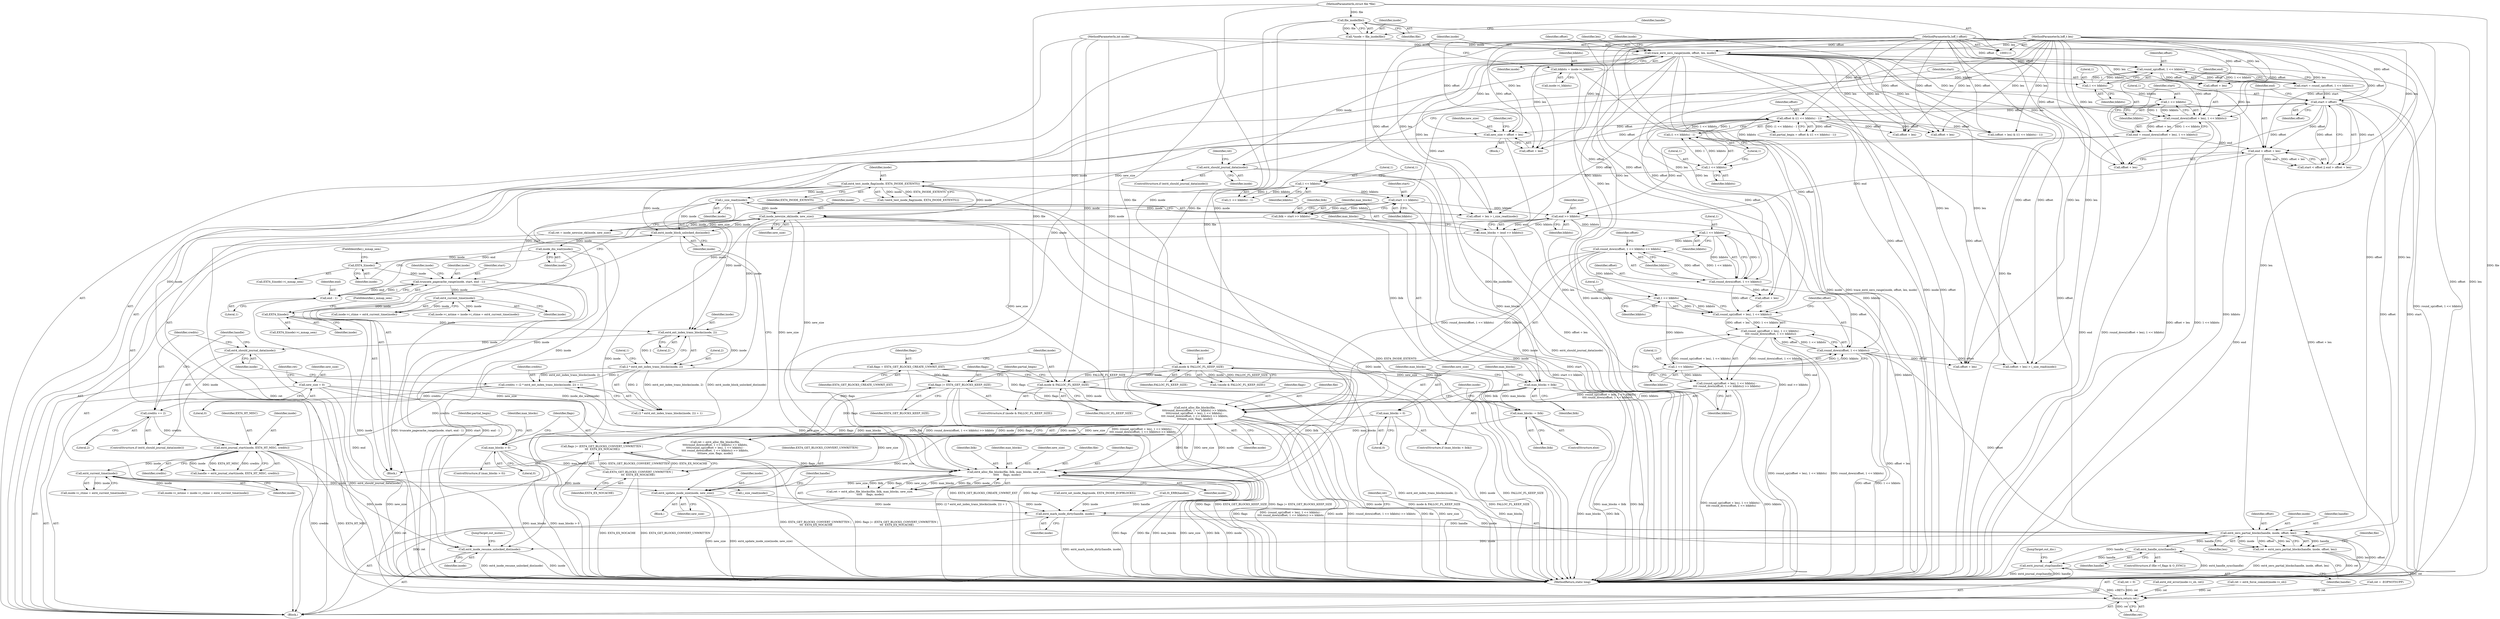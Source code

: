 digraph "0_linux_ea3d7209ca01da209cda6f0dea8be9cc4b7a933b_1@API" {
"1000444" [label="(Call,ext4_update_inode_size(inode, new_size))"];
"1000439" [label="(Call,ext4_current_time(inode))"];
"1000413" [label="(Call,ext4_journal_start(inode, EXT4_HT_MISC, credits))"];
"1000406" [label="(Call,ext4_should_journal_data(inode))"];
"1000401" [label="(Call,ext4_ext_index_trans_blocks(inode, 2))"];
"1000383" [label="(Call,EXT4_I(inode))"];
"1000369" [label="(Call,ext4_current_time(inode))"];
"1000355" [label="(Call,truncate_pagecache_range(inode, start, end - 1))"];
"1000352" [label="(Call,EXT4_I(inode))"];
"1000347" [label="(Call,inode_dio_wait(inode))"];
"1000345" [label="(Call,ext4_inode_block_unlocked_dio(inode))"];
"1000253" [label="(Call,ext4_test_inode_flag(inode, EXT4_INODE_EXTENTS))"];
"1000163" [label="(Call,ext4_should_journal_data(inode))"];
"1000148" [label="(Call,trace_ext4_zero_range(inode, offset, len, mode))"];
"1000118" [label="(Call,*inode = file_inode(file))"];
"1000120" [label="(Call,file_inode(file))"];
"1000112" [label="(MethodParameterIn,struct file *file)"];
"1000113" [label="(MethodParameterIn,loff_t offset)"];
"1000114" [label="(MethodParameterIn,loff_t len)"];
"1000115" [label="(MethodParameterIn,int mode)"];
"1000272" [label="(Call,i_size_read(inode))"];
"1000282" [label="(Call,inode_newsize_ok(inode, new_size))"];
"1000275" [label="(Call,new_size = offset + len)"];
"1000207" [label="(Call,offset & ((1 << blkbits) - 1))"];
"1000194" [label="(Call,start < offset)"];
"1000176" [label="(Call,start = round_up(offset, 1 << blkbits))"];
"1000178" [label="(Call,round_up(offset, 1 << blkbits))"];
"1000180" [label="(Call,1 << blkbits)"];
"1000143" [label="(Call,blkbits = inode->i_blkbits)"];
"1000209" [label="(Call,(1 << blkbits) - 1)"];
"1000210" [label="(Call,1 << blkbits)"];
"1000189" [label="(Call,1 << blkbits)"];
"1000227" [label="(Call,start >> blkbits)"];
"1000221" [label="(Call,1 << blkbits)"];
"1000358" [label="(Call,end - 1)"];
"1000232" [label="(Call,end >> blkbits)"];
"1000183" [label="(Call,end = round_down((offset + len), 1 << blkbits))"];
"1000185" [label="(Call,round_down((offset + len), 1 << blkbits))"];
"1000197" [label="(Call,end > offset + len)"];
"1000396" [label="(Call,credits = (2 * ext4_ext_index_trans_blocks(inode, 2)) + 1)"];
"1000399" [label="(Call,2 * ext4_ext_index_trans_blocks(inode, 2))"];
"1000408" [label="(Call,credits += 2)"];
"1000373" [label="(Call,ext4_alloc_file_blocks(file, lblk, max_blocks, new_size,\n \t\t\t\t\t     flags, mode))"];
"1000305" [label="(Call,ext4_alloc_file_blocks(file,\n\t\t\t\tround_down(offset, 1 << blkbits) >> blkbits,\n\t\t\t\t(round_up((offset + len), 1 << blkbits) -\n\t\t\t\t round_down(offset, 1 << blkbits)) >> blkbits,\n\t\t\t\tnew_size, flags, mode))"];
"1000307" [label="(Call,round_down(offset, 1 << blkbits) >> blkbits)"];
"1000308" [label="(Call,round_down(offset, 1 << blkbits))"];
"1000310" [label="(Call,1 << blkbits)"];
"1000314" [label="(Call,(round_up((offset + len), 1 << blkbits) -\n\t\t\t\t round_down(offset, 1 << blkbits)) >> blkbits)"];
"1000315" [label="(Call,round_up((offset + len), 1 << blkbits) -\n\t\t\t\t round_down(offset, 1 << blkbits))"];
"1000316" [label="(Call,round_up((offset + len), 1 << blkbits))"];
"1000320" [label="(Call,1 << blkbits)"];
"1000323" [label="(Call,round_down(offset, 1 << blkbits))"];
"1000325" [label="(Call,1 << blkbits)"];
"1000128" [label="(Call,new_size = 0)"];
"1000295" [label="(Call,flags |= EXT4_GET_BLOCKS_KEEP_SIZE)"];
"1000288" [label="(Call,flags = EXT4_GET_BLOCKS_CREATE_UNWRIT_EXT)"];
"1000292" [label="(Call,mode & FALLOC_FL_KEEP_SIZE)"];
"1000265" [label="(Call,mode & FALLOC_FL_KEEP_SIZE)"];
"1000236" [label="(Call,max_blocks < lblk)"];
"1000230" [label="(Call,max_blocks = (end >> blkbits))"];
"1000225" [label="(Call,lblk = start >> blkbits)"];
"1000336" [label="(Call,max_blocks > 0)"];
"1000239" [label="(Call,max_blocks = 0)"];
"1000243" [label="(Call,max_blocks -= lblk)"];
"1000340" [label="(Call,flags |= (EXT4_GET_BLOCKS_CONVERT_UNWRITTEN |\n \t\t\t  EXT4_EX_NOCACHE))"];
"1000342" [label="(Call,EXT4_GET_BLOCKS_CONVERT_UNWRITTEN |\n \t\t\t  EXT4_EX_NOCACHE)"];
"1000459" [label="(Call,ext4_mark_inode_dirty(handle, inode))"];
"1000464" [label="(Call,ext4_zero_partial_blocks(handle, inode, offset, len))"];
"1000462" [label="(Call,ret = ext4_zero_partial_blocks(handle, inode, offset, len))"];
"1000488" [label="(Return,return ret;)"];
"1000475" [label="(Call,ext4_handle_sync(handle))"];
"1000477" [label="(Call,ext4_journal_stop(handle))"];
"1000480" [label="(Call,ext4_inode_resume_unlocked_dio(inode))"];
"1000249" [label="(Identifier,inode)"];
"1000365" [label="(Call,inode->i_ctime = ext4_current_time(inode))"];
"1000189" [label="(Call,1 << blkbits)"];
"1000265" [label="(Call,mode & FALLOC_FL_KEEP_SIZE)"];
"1000326" [label="(Literal,1)"];
"1000382" [label="(Call,EXT4_I(inode)->i_mmap_sem)"];
"1000482" [label="(JumpTarget,out_mutex:)"];
"1000274" [label="(Block,)"];
"1000401" [label="(Call,ext4_ext_index_trans_blocks(inode, 2))"];
"1000308" [label="(Call,round_down(offset, 1 << blkbits))"];
"1000477" [label="(Call,ext4_journal_stop(handle))"];
"1000199" [label="(Call,offset + len)"];
"1000464" [label="(Call,ext4_zero_partial_blocks(handle, inode, offset, len))"];
"1000235" [label="(ControlStructure,if (max_blocks < lblk))"];
"1000340" [label="(Call,flags |= (EXT4_GET_BLOCKS_CONVERT_UNWRITTEN |\n \t\t\t  EXT4_EX_NOCACHE))"];
"1000243" [label="(Call,max_blocks -= lblk)"];
"1000114" [label="(MethodParameterIn,loff_t len)"];
"1000197" [label="(Call,end > offset + len)"];
"1000288" [label="(Call,flags = EXT4_GET_BLOCKS_CREATE_UNWRIT_EXT)"];
"1000469" [label="(ControlStructure,if (file->f_flags & O_SYNC))"];
"1000120" [label="(Call,file_inode(file))"];
"1000402" [label="(Identifier,inode)"];
"1000371" [label="(Call,ret = ext4_alloc_file_blocks(file, lblk, max_blocks, new_size,\n \t\t\t\t\t     flags, mode))"];
"1000180" [label="(Call,1 << blkbits)"];
"1000375" [label="(Identifier,lblk)"];
"1000295" [label="(Call,flags |= EXT4_GET_BLOCKS_KEEP_SIZE)"];
"1000475" [label="(Call,ext4_handle_sync(handle))"];
"1000451" [label="(Call,offset + len)"];
"1000293" [label="(Identifier,mode)"];
"1000207" [label="(Call,offset & ((1 << blkbits) - 1))"];
"1000363" [label="(Identifier,inode)"];
"1000230" [label="(Call,max_blocks = (end >> blkbits))"];
"1000191" [label="(Identifier,blkbits)"];
"1000376" [label="(Identifier,max_blocks)"];
"1000254" [label="(Identifier,inode)"];
"1000176" [label="(Call,start = round_up(offset, 1 << blkbits))"];
"1000345" [label="(Call,ext4_inode_block_unlocked_dio(inode))"];
"1000383" [label="(Call,EXT4_I(inode))"];
"1000128" [label="(Call,new_size = 0)"];
"1000377" [label="(Identifier,new_size)"];
"1000352" [label="(Call,EXT4_I(inode))"];
"1000313" [label="(Identifier,blkbits)"];
"1000415" [label="(Identifier,EXT4_HT_MISC)"];
"1000360" [label="(Literal,1)"];
"1000336" [label="(Call,max_blocks > 0)"];
"1000403" [label="(Literal,2)"];
"1000330" [label="(Identifier,flags)"];
"1000444" [label="(Call,ext4_update_inode_size(inode, new_size))"];
"1000162" [label="(ControlStructure,if (ext4_should_journal_data(inode)))"];
"1000314" [label="(Call,(round_up((offset + len), 1 << blkbits) -\n\t\t\t\t round_down(offset, 1 << blkbits)) >> blkbits)"];
"1000309" [label="(Identifier,offset)"];
"1000290" [label="(Identifier,EXT4_GET_BLOCKS_CREATE_UNWRIT_EXT)"];
"1000361" [label="(Call,inode->i_mtime = inode->i_ctime = ext4_current_time(inode))"];
"1000116" [label="(Block,)"];
"1000226" [label="(Identifier,lblk)"];
"1000307" [label="(Call,round_down(offset, 1 << blkbits) >> blkbits)"];
"1000418" [label="(Call,IS_ERR(handle))"];
"1000466" [label="(Identifier,inode)"];
"1000479" [label="(JumpTarget,out_dio:)"];
"1000277" [label="(Call,offset + len)"];
"1000454" [label="(Call,i_size_read(inode))"];
"1000182" [label="(Identifier,blkbits)"];
"1000405" [label="(ControlStructure,if (ext4_should_journal_data(inode)))"];
"1000179" [label="(Identifier,offset)"];
"1000359" [label="(Identifier,end)"];
"1000461" [label="(Identifier,inode)"];
"1000232" [label="(Call,end >> blkbits)"];
"1000435" [label="(Call,inode->i_ctime = ext4_current_time(inode))"];
"1000478" [label="(Identifier,handle)"];
"1000356" [label="(Identifier,inode)"];
"1000297" [label="(Identifier,EXT4_GET_BLOCKS_KEEP_SIZE)"];
"1000144" [label="(Identifier,blkbits)"];
"1000266" [label="(Identifier,mode)"];
"1000275" [label="(Call,new_size = offset + len)"];
"1000212" [label="(Identifier,blkbits)"];
"1000354" [label="(FieldIdentifier,i_mmap_sem)"];
"1000205" [label="(Call,partial_begin = offset & ((1 << blkbits) - 1))"];
"1000413" [label="(Call,ext4_journal_start(inode, EXT4_HT_MISC, credits))"];
"1000253" [label="(Call,ext4_test_inode_flag(inode, EXT4_INODE_EXTENTS))"];
"1000236" [label="(Call,max_blocks < lblk)"];
"1000118" [label="(Call,*inode = file_inode(file))"];
"1000178" [label="(Call,round_up(offset, 1 << blkbits))"];
"1000311" [label="(Literal,1)"];
"1000255" [label="(Identifier,EXT4_INODE_EXTENTS)"];
"1000323" [label="(Call,round_down(offset, 1 << blkbits))"];
"1000346" [label="(Identifier,inode)"];
"1000322" [label="(Identifier,blkbits)"];
"1000150" [label="(Identifier,offset)"];
"1000459" [label="(Call,ext4_mark_inode_dirty(handle, inode))"];
"1000370" [label="(Identifier,inode)"];
"1000112" [label="(MethodParameterIn,struct file *file)"];
"1000227" [label="(Call,start >> blkbits)"];
"1000216" [label="(Call,(offset + len) & ((1 << blkbits) - 1))"];
"1000450" [label="(Call,(offset + len) > i_size_read(inode))"];
"1000238" [label="(Identifier,lblk)"];
"1000224" [label="(Literal,1)"];
"1000222" [label="(Literal,1)"];
"1000231" [label="(Identifier,max_blocks)"];
"1000217" [label="(Call,offset + len)"];
"1000353" [label="(Identifier,inode)"];
"1000344" [label="(Identifier,EXT4_EX_NOCACHE)"];
"1000481" [label="(Identifier,inode)"];
"1000280" [label="(Call,ret = inode_newsize_ok(inode, new_size))"];
"1000234" [label="(Identifier,blkbits)"];
"1000209" [label="(Call,(1 << blkbits) - 1)"];
"1000351" [label="(Call,EXT4_I(inode)->i_mmap_sem)"];
"1000357" [label="(Identifier,start)"];
"1000329" [label="(Identifier,new_size)"];
"1000164" [label="(Identifier,inode)"];
"1000143" [label="(Call,blkbits = inode->i_blkbits)"];
"1000373" [label="(Call,ext4_alloc_file_blocks(file, lblk, max_blocks, new_size,\n \t\t\t\t\t     flags, mode))"];
"1000132" [label="(Call,ret = 0)"];
"1000446" [label="(Identifier,new_size)"];
"1000292" [label="(Call,mode & FALLOC_FL_KEEP_SIZE)"];
"1000488" [label="(Return,return ret;)"];
"1000324" [label="(Identifier,offset)"];
"1000268" [label="(Call,offset + len > i_size_read(inode))"];
"1000130" [label="(Literal,0)"];
"1000385" [label="(FieldIdentifier,i_mmap_sem)"];
"1000184" [label="(Identifier,end)"];
"1000312" [label="(Identifier,blkbits)"];
"1000463" [label="(Identifier,ret)"];
"1000439" [label="(Call,ext4_current_time(inode))"];
"1000443" [label="(Block,)"];
"1000355" [label="(Call,truncate_pagecache_range(inode, start, end - 1))"];
"1000244" [label="(Identifier,max_blocks)"];
"1000392" [label="(Identifier,partial_begin)"];
"1000151" [label="(Identifier,len)"];
"1000221" [label="(Call,1 << blkbits)"];
"1000315" [label="(Call,round_up((offset + len), 1 << blkbits) -\n\t\t\t\t round_down(offset, 1 << blkbits))"];
"1000237" [label="(Identifier,max_blocks)"];
"1000264" [label="(Call,!(mode & FALLOC_FL_KEEP_SIZE))"];
"1000115" [label="(MethodParameterIn,int mode)"];
"1000374" [label="(Identifier,file)"];
"1000425" [label="(Call,ext4_std_error(inode->i_sb, ret))"];
"1000166" [label="(Call,ret = ext4_force_commit(inode->i_sb))"];
"1000325" [label="(Call,1 << blkbits)"];
"1000240" [label="(Identifier,max_blocks)"];
"1000133" [label="(Identifier,ret)"];
"1000113" [label="(MethodParameterIn,loff_t offset)"];
"1000396" [label="(Call,credits = (2 * ext4_ext_index_trans_blocks(inode, 2)) + 1)"];
"1000193" [label="(Call,start < offset || end > offset + len)"];
"1000431" [label="(Call,inode->i_mtime = inode->i_ctime = ext4_current_time(inode))"];
"1000276" [label="(Identifier,new_size)"];
"1000407" [label="(Identifier,inode)"];
"1000379" [label="(Identifier,mode)"];
"1000328" [label="(Identifier,blkbits)"];
"1000190" [label="(Literal,1)"];
"1000411" [label="(Call,handle = ext4_journal_start(inode, EXT4_HT_MISC, credits))"];
"1000129" [label="(Identifier,new_size)"];
"1000408" [label="(Call,credits += 2)"];
"1000186" [label="(Call,offset + len)"];
"1000208" [label="(Identifier,offset)"];
"1000320" [label="(Call,1 << blkbits)"];
"1000300" [label="(Identifier,partial_begin)"];
"1000342" [label="(Call,EXT4_GET_BLOCKS_CONVERT_UNWRITTEN |\n \t\t\t  EXT4_EX_NOCACHE)"];
"1000257" [label="(Call,ret = -EOPNOTSUPP)"];
"1000211" [label="(Literal,1)"];
"1000406" [label="(Call,ext4_should_journal_data(inode))"];
"1000272" [label="(Call,i_size_read(inode))"];
"1000241" [label="(Literal,0)"];
"1000489" [label="(Identifier,ret)"];
"1000294" [label="(Identifier,FALLOC_FL_KEEP_SIZE)"];
"1000400" [label="(Literal,2)"];
"1000335" [label="(ControlStructure,if (max_blocks > 0))"];
"1000198" [label="(Identifier,end)"];
"1000239" [label="(Call,max_blocks = 0)"];
"1000183" [label="(Call,end = round_down((offset + len), 1 << blkbits))"];
"1000348" [label="(Identifier,inode)"];
"1000195" [label="(Identifier,start)"];
"1000210" [label="(Call,1 << blkbits)"];
"1000310" [label="(Call,1 << blkbits)"];
"1000317" [label="(Call,offset + len)"];
"1000185" [label="(Call,round_down((offset + len), 1 << blkbits))"];
"1000252" [label="(Call,!(ext4_test_inode_flag(inode, EXT4_INODE_EXTENTS)))"];
"1000177" [label="(Identifier,start)"];
"1000233" [label="(Identifier,end)"];
"1000296" [label="(Identifier,flags)"];
"1000316" [label="(Call,round_up((offset + len), 1 << blkbits))"];
"1000397" [label="(Identifier,credits)"];
"1000462" [label="(Call,ret = ext4_zero_partial_blocks(handle, inode, offset, len))"];
"1000460" [label="(Identifier,handle)"];
"1000338" [label="(Literal,0)"];
"1000468" [label="(Identifier,len)"];
"1000399" [label="(Call,2 * ext4_ext_index_trans_blocks(inode, 2))"];
"1000305" [label="(Call,ext4_alloc_file_blocks(file,\n\t\t\t\tround_down(offset, 1 << blkbits) >> blkbits,\n\t\t\t\t(round_up((offset + len), 1 << blkbits) -\n\t\t\t\t round_down(offset, 1 << blkbits)) >> blkbits,\n\t\t\t\tnew_size, flags, mode))"];
"1000327" [label="(Identifier,blkbits)"];
"1000343" [label="(Identifier,EXT4_GET_BLOCKS_CONVERT_UNWRITTEN)"];
"1000456" [label="(Call,ext4_set_inode_flag(inode, EXT4_INODE_EOFBLOCKS))"];
"1000283" [label="(Identifier,inode)"];
"1000476" [label="(Identifier,handle)"];
"1000220" [label="(Call,(1 << blkbits) - 1)"];
"1000410" [label="(Literal,2)"];
"1000145" [label="(Call,inode->i_blkbits)"];
"1000267" [label="(Identifier,FALLOC_FL_KEEP_SIZE)"];
"1000291" [label="(ControlStructure,if (mode & FALLOC_FL_KEEP_SIZE))"];
"1000163" [label="(Call,ext4_should_journal_data(inode))"];
"1000465" [label="(Identifier,handle)"];
"1000223" [label="(Identifier,blkbits)"];
"1000303" [label="(Call,ret = ext4_alloc_file_blocks(file,\n\t\t\t\tround_down(offset, 1 << blkbits) >> blkbits,\n\t\t\t\t(round_up((offset + len), 1 << blkbits) -\n\t\t\t\t round_down(offset, 1 << blkbits)) >> blkbits,\n\t\t\t\tnew_size, flags, mode))"];
"1000157" [label="(Identifier,inode)"];
"1000347" [label="(Call,inode_dio_wait(inode))"];
"1000242" [label="(ControlStructure,else)"];
"1000167" [label="(Identifier,ret)"];
"1000194" [label="(Call,start < offset)"];
"1000196" [label="(Identifier,offset)"];
"1000225" [label="(Call,lblk = start >> blkbits)"];
"1000369" [label="(Call,ext4_current_time(inode))"];
"1000119" [label="(Identifier,inode)"];
"1000124" [label="(Identifier,handle)"];
"1000284" [label="(Identifier,new_size)"];
"1000440" [label="(Identifier,inode)"];
"1000213" [label="(Literal,1)"];
"1000480" [label="(Call,ext4_inode_resume_unlocked_dio(inode))"];
"1000398" [label="(Call,(2 * ext4_ext_index_trans_blocks(inode, 2)) + 1)"];
"1000152" [label="(Identifier,mode)"];
"1000318" [label="(Identifier,offset)"];
"1000281" [label="(Identifier,ret)"];
"1000306" [label="(Identifier,file)"];
"1000269" [label="(Call,offset + len)"];
"1000282" [label="(Call,inode_newsize_ok(inode, new_size))"];
"1000149" [label="(Identifier,inode)"];
"1000339" [label="(Block,)"];
"1000467" [label="(Identifier,offset)"];
"1000228" [label="(Identifier,start)"];
"1000273" [label="(Identifier,inode)"];
"1000378" [label="(Identifier,flags)"];
"1000358" [label="(Call,end - 1)"];
"1000289" [label="(Identifier,flags)"];
"1000445" [label="(Identifier,inode)"];
"1000337" [label="(Identifier,max_blocks)"];
"1000414" [label="(Identifier,inode)"];
"1000181" [label="(Literal,1)"];
"1000404" [label="(Literal,1)"];
"1000321" [label="(Literal,1)"];
"1000341" [label="(Identifier,flags)"];
"1000384" [label="(Identifier,inode)"];
"1000245" [label="(Identifier,lblk)"];
"1000148" [label="(Call,trace_ext4_zero_range(inode, offset, len, mode))"];
"1000331" [label="(Identifier,mode)"];
"1000472" [label="(Identifier,file)"];
"1000416" [label="(Identifier,credits)"];
"1000412" [label="(Identifier,handle)"];
"1000409" [label="(Identifier,credits)"];
"1000229" [label="(Identifier,blkbits)"];
"1000490" [label="(MethodReturn,static long)"];
"1000121" [label="(Identifier,file)"];
"1000444" -> "1000443"  [label="AST: "];
"1000444" -> "1000446"  [label="CFG: "];
"1000445" -> "1000444"  [label="AST: "];
"1000446" -> "1000444"  [label="AST: "];
"1000460" -> "1000444"  [label="CFG: "];
"1000444" -> "1000490"  [label="DDG: new_size"];
"1000444" -> "1000490"  [label="DDG: ext4_update_inode_size(inode, new_size)"];
"1000439" -> "1000444"  [label="DDG: inode"];
"1000373" -> "1000444"  [label="DDG: new_size"];
"1000282" -> "1000444"  [label="DDG: new_size"];
"1000128" -> "1000444"  [label="DDG: new_size"];
"1000305" -> "1000444"  [label="DDG: new_size"];
"1000444" -> "1000459"  [label="DDG: inode"];
"1000439" -> "1000435"  [label="AST: "];
"1000439" -> "1000440"  [label="CFG: "];
"1000440" -> "1000439"  [label="AST: "];
"1000435" -> "1000439"  [label="CFG: "];
"1000439" -> "1000431"  [label="DDG: inode"];
"1000439" -> "1000435"  [label="DDG: inode"];
"1000413" -> "1000439"  [label="DDG: inode"];
"1000439" -> "1000454"  [label="DDG: inode"];
"1000413" -> "1000411"  [label="AST: "];
"1000413" -> "1000416"  [label="CFG: "];
"1000414" -> "1000413"  [label="AST: "];
"1000415" -> "1000413"  [label="AST: "];
"1000416" -> "1000413"  [label="AST: "];
"1000411" -> "1000413"  [label="CFG: "];
"1000413" -> "1000490"  [label="DDG: credits"];
"1000413" -> "1000490"  [label="DDG: EXT4_HT_MISC"];
"1000413" -> "1000411"  [label="DDG: inode"];
"1000413" -> "1000411"  [label="DDG: EXT4_HT_MISC"];
"1000413" -> "1000411"  [label="DDG: credits"];
"1000406" -> "1000413"  [label="DDG: inode"];
"1000396" -> "1000413"  [label="DDG: credits"];
"1000408" -> "1000413"  [label="DDG: credits"];
"1000413" -> "1000480"  [label="DDG: inode"];
"1000406" -> "1000405"  [label="AST: "];
"1000406" -> "1000407"  [label="CFG: "];
"1000407" -> "1000406"  [label="AST: "];
"1000409" -> "1000406"  [label="CFG: "];
"1000412" -> "1000406"  [label="CFG: "];
"1000406" -> "1000490"  [label="DDG: ext4_should_journal_data(inode)"];
"1000401" -> "1000406"  [label="DDG: inode"];
"1000401" -> "1000399"  [label="AST: "];
"1000401" -> "1000403"  [label="CFG: "];
"1000402" -> "1000401"  [label="AST: "];
"1000403" -> "1000401"  [label="AST: "];
"1000399" -> "1000401"  [label="CFG: "];
"1000401" -> "1000399"  [label="DDG: inode"];
"1000401" -> "1000399"  [label="DDG: 2"];
"1000383" -> "1000401"  [label="DDG: inode"];
"1000253" -> "1000401"  [label="DDG: inode"];
"1000272" -> "1000401"  [label="DDG: inode"];
"1000282" -> "1000401"  [label="DDG: inode"];
"1000383" -> "1000382"  [label="AST: "];
"1000383" -> "1000384"  [label="CFG: "];
"1000384" -> "1000383"  [label="AST: "];
"1000385" -> "1000383"  [label="CFG: "];
"1000369" -> "1000383"  [label="DDG: inode"];
"1000383" -> "1000480"  [label="DDG: inode"];
"1000369" -> "1000365"  [label="AST: "];
"1000369" -> "1000370"  [label="CFG: "];
"1000370" -> "1000369"  [label="AST: "];
"1000365" -> "1000369"  [label="CFG: "];
"1000369" -> "1000361"  [label="DDG: inode"];
"1000369" -> "1000365"  [label="DDG: inode"];
"1000355" -> "1000369"  [label="DDG: inode"];
"1000355" -> "1000339"  [label="AST: "];
"1000355" -> "1000358"  [label="CFG: "];
"1000356" -> "1000355"  [label="AST: "];
"1000357" -> "1000355"  [label="AST: "];
"1000358" -> "1000355"  [label="AST: "];
"1000363" -> "1000355"  [label="CFG: "];
"1000355" -> "1000490"  [label="DDG: start"];
"1000355" -> "1000490"  [label="DDG: end - 1"];
"1000355" -> "1000490"  [label="DDG: truncate_pagecache_range(inode, start, end - 1)"];
"1000352" -> "1000355"  [label="DDG: inode"];
"1000227" -> "1000355"  [label="DDG: start"];
"1000358" -> "1000355"  [label="DDG: end"];
"1000358" -> "1000355"  [label="DDG: 1"];
"1000352" -> "1000351"  [label="AST: "];
"1000352" -> "1000353"  [label="CFG: "];
"1000353" -> "1000352"  [label="AST: "];
"1000354" -> "1000352"  [label="CFG: "];
"1000347" -> "1000352"  [label="DDG: inode"];
"1000347" -> "1000339"  [label="AST: "];
"1000347" -> "1000348"  [label="CFG: "];
"1000348" -> "1000347"  [label="AST: "];
"1000353" -> "1000347"  [label="CFG: "];
"1000347" -> "1000490"  [label="DDG: inode_dio_wait(inode)"];
"1000345" -> "1000347"  [label="DDG: inode"];
"1000345" -> "1000339"  [label="AST: "];
"1000345" -> "1000346"  [label="CFG: "];
"1000346" -> "1000345"  [label="AST: "];
"1000348" -> "1000345"  [label="CFG: "];
"1000345" -> "1000490"  [label="DDG: ext4_inode_block_unlocked_dio(inode)"];
"1000253" -> "1000345"  [label="DDG: inode"];
"1000272" -> "1000345"  [label="DDG: inode"];
"1000282" -> "1000345"  [label="DDG: inode"];
"1000253" -> "1000252"  [label="AST: "];
"1000253" -> "1000255"  [label="CFG: "];
"1000254" -> "1000253"  [label="AST: "];
"1000255" -> "1000253"  [label="AST: "];
"1000252" -> "1000253"  [label="CFG: "];
"1000253" -> "1000490"  [label="DDG: EXT4_INODE_EXTENTS"];
"1000253" -> "1000490"  [label="DDG: inode"];
"1000253" -> "1000252"  [label="DDG: inode"];
"1000253" -> "1000252"  [label="DDG: EXT4_INODE_EXTENTS"];
"1000163" -> "1000253"  [label="DDG: inode"];
"1000253" -> "1000272"  [label="DDG: inode"];
"1000253" -> "1000282"  [label="DDG: inode"];
"1000253" -> "1000480"  [label="DDG: inode"];
"1000163" -> "1000162"  [label="AST: "];
"1000163" -> "1000164"  [label="CFG: "];
"1000164" -> "1000163"  [label="AST: "];
"1000167" -> "1000163"  [label="CFG: "];
"1000177" -> "1000163"  [label="CFG: "];
"1000163" -> "1000490"  [label="DDG: inode"];
"1000163" -> "1000490"  [label="DDG: ext4_should_journal_data(inode)"];
"1000148" -> "1000163"  [label="DDG: inode"];
"1000148" -> "1000116"  [label="AST: "];
"1000148" -> "1000152"  [label="CFG: "];
"1000149" -> "1000148"  [label="AST: "];
"1000150" -> "1000148"  [label="AST: "];
"1000151" -> "1000148"  [label="AST: "];
"1000152" -> "1000148"  [label="AST: "];
"1000157" -> "1000148"  [label="CFG: "];
"1000148" -> "1000490"  [label="DDG: len"];
"1000148" -> "1000490"  [label="DDG: mode"];
"1000148" -> "1000490"  [label="DDG: trace_ext4_zero_range(inode, offset, len, mode)"];
"1000148" -> "1000490"  [label="DDG: inode"];
"1000148" -> "1000490"  [label="DDG: offset"];
"1000118" -> "1000148"  [label="DDG: inode"];
"1000113" -> "1000148"  [label="DDG: offset"];
"1000114" -> "1000148"  [label="DDG: len"];
"1000115" -> "1000148"  [label="DDG: mode"];
"1000148" -> "1000178"  [label="DDG: offset"];
"1000148" -> "1000185"  [label="DDG: len"];
"1000148" -> "1000186"  [label="DDG: len"];
"1000148" -> "1000197"  [label="DDG: len"];
"1000148" -> "1000199"  [label="DDG: len"];
"1000148" -> "1000216"  [label="DDG: len"];
"1000148" -> "1000217"  [label="DDG: len"];
"1000148" -> "1000265"  [label="DDG: mode"];
"1000148" -> "1000268"  [label="DDG: len"];
"1000148" -> "1000269"  [label="DDG: len"];
"1000148" -> "1000275"  [label="DDG: len"];
"1000148" -> "1000277"  [label="DDG: len"];
"1000148" -> "1000316"  [label="DDG: len"];
"1000148" -> "1000317"  [label="DDG: len"];
"1000148" -> "1000450"  [label="DDG: len"];
"1000148" -> "1000451"  [label="DDG: len"];
"1000148" -> "1000464"  [label="DDG: len"];
"1000118" -> "1000116"  [label="AST: "];
"1000118" -> "1000120"  [label="CFG: "];
"1000119" -> "1000118"  [label="AST: "];
"1000120" -> "1000118"  [label="AST: "];
"1000124" -> "1000118"  [label="CFG: "];
"1000118" -> "1000490"  [label="DDG: file_inode(file)"];
"1000120" -> "1000118"  [label="DDG: file"];
"1000120" -> "1000121"  [label="CFG: "];
"1000121" -> "1000120"  [label="AST: "];
"1000120" -> "1000490"  [label="DDG: file"];
"1000112" -> "1000120"  [label="DDG: file"];
"1000120" -> "1000305"  [label="DDG: file"];
"1000120" -> "1000373"  [label="DDG: file"];
"1000112" -> "1000111"  [label="AST: "];
"1000112" -> "1000490"  [label="DDG: file"];
"1000112" -> "1000305"  [label="DDG: file"];
"1000112" -> "1000373"  [label="DDG: file"];
"1000113" -> "1000111"  [label="AST: "];
"1000113" -> "1000490"  [label="DDG: offset"];
"1000113" -> "1000178"  [label="DDG: offset"];
"1000113" -> "1000185"  [label="DDG: offset"];
"1000113" -> "1000186"  [label="DDG: offset"];
"1000113" -> "1000194"  [label="DDG: offset"];
"1000113" -> "1000197"  [label="DDG: offset"];
"1000113" -> "1000199"  [label="DDG: offset"];
"1000113" -> "1000207"  [label="DDG: offset"];
"1000113" -> "1000216"  [label="DDG: offset"];
"1000113" -> "1000217"  [label="DDG: offset"];
"1000113" -> "1000268"  [label="DDG: offset"];
"1000113" -> "1000269"  [label="DDG: offset"];
"1000113" -> "1000275"  [label="DDG: offset"];
"1000113" -> "1000277"  [label="DDG: offset"];
"1000113" -> "1000308"  [label="DDG: offset"];
"1000113" -> "1000316"  [label="DDG: offset"];
"1000113" -> "1000317"  [label="DDG: offset"];
"1000113" -> "1000323"  [label="DDG: offset"];
"1000113" -> "1000450"  [label="DDG: offset"];
"1000113" -> "1000451"  [label="DDG: offset"];
"1000113" -> "1000464"  [label="DDG: offset"];
"1000114" -> "1000111"  [label="AST: "];
"1000114" -> "1000490"  [label="DDG: len"];
"1000114" -> "1000185"  [label="DDG: len"];
"1000114" -> "1000186"  [label="DDG: len"];
"1000114" -> "1000197"  [label="DDG: len"];
"1000114" -> "1000199"  [label="DDG: len"];
"1000114" -> "1000216"  [label="DDG: len"];
"1000114" -> "1000217"  [label="DDG: len"];
"1000114" -> "1000268"  [label="DDG: len"];
"1000114" -> "1000269"  [label="DDG: len"];
"1000114" -> "1000275"  [label="DDG: len"];
"1000114" -> "1000277"  [label="DDG: len"];
"1000114" -> "1000316"  [label="DDG: len"];
"1000114" -> "1000317"  [label="DDG: len"];
"1000114" -> "1000450"  [label="DDG: len"];
"1000114" -> "1000451"  [label="DDG: len"];
"1000114" -> "1000464"  [label="DDG: len"];
"1000115" -> "1000111"  [label="AST: "];
"1000115" -> "1000490"  [label="DDG: mode"];
"1000115" -> "1000265"  [label="DDG: mode"];
"1000115" -> "1000292"  [label="DDG: mode"];
"1000115" -> "1000305"  [label="DDG: mode"];
"1000115" -> "1000373"  [label="DDG: mode"];
"1000272" -> "1000268"  [label="AST: "];
"1000272" -> "1000273"  [label="CFG: "];
"1000273" -> "1000272"  [label="AST: "];
"1000268" -> "1000272"  [label="CFG: "];
"1000272" -> "1000490"  [label="DDG: inode"];
"1000272" -> "1000268"  [label="DDG: inode"];
"1000272" -> "1000282"  [label="DDG: inode"];
"1000272" -> "1000480"  [label="DDG: inode"];
"1000282" -> "1000280"  [label="AST: "];
"1000282" -> "1000284"  [label="CFG: "];
"1000283" -> "1000282"  [label="AST: "];
"1000284" -> "1000282"  [label="AST: "];
"1000280" -> "1000282"  [label="CFG: "];
"1000282" -> "1000490"  [label="DDG: new_size"];
"1000282" -> "1000490"  [label="DDG: inode"];
"1000282" -> "1000280"  [label="DDG: inode"];
"1000282" -> "1000280"  [label="DDG: new_size"];
"1000275" -> "1000282"  [label="DDG: new_size"];
"1000282" -> "1000305"  [label="DDG: new_size"];
"1000282" -> "1000373"  [label="DDG: new_size"];
"1000282" -> "1000480"  [label="DDG: inode"];
"1000275" -> "1000274"  [label="AST: "];
"1000275" -> "1000277"  [label="CFG: "];
"1000276" -> "1000275"  [label="AST: "];
"1000277" -> "1000275"  [label="AST: "];
"1000281" -> "1000275"  [label="CFG: "];
"1000275" -> "1000490"  [label="DDG: offset + len"];
"1000207" -> "1000275"  [label="DDG: offset"];
"1000207" -> "1000205"  [label="AST: "];
"1000207" -> "1000209"  [label="CFG: "];
"1000208" -> "1000207"  [label="AST: "];
"1000209" -> "1000207"  [label="AST: "];
"1000205" -> "1000207"  [label="CFG: "];
"1000207" -> "1000205"  [label="DDG: offset"];
"1000207" -> "1000205"  [label="DDG: (1 << blkbits) - 1"];
"1000194" -> "1000207"  [label="DDG: offset"];
"1000209" -> "1000207"  [label="DDG: 1 << blkbits"];
"1000209" -> "1000207"  [label="DDG: 1"];
"1000207" -> "1000216"  [label="DDG: offset"];
"1000207" -> "1000217"  [label="DDG: offset"];
"1000207" -> "1000268"  [label="DDG: offset"];
"1000207" -> "1000269"  [label="DDG: offset"];
"1000207" -> "1000277"  [label="DDG: offset"];
"1000207" -> "1000308"  [label="DDG: offset"];
"1000207" -> "1000450"  [label="DDG: offset"];
"1000207" -> "1000451"  [label="DDG: offset"];
"1000207" -> "1000464"  [label="DDG: offset"];
"1000194" -> "1000193"  [label="AST: "];
"1000194" -> "1000196"  [label="CFG: "];
"1000195" -> "1000194"  [label="AST: "];
"1000196" -> "1000194"  [label="AST: "];
"1000198" -> "1000194"  [label="CFG: "];
"1000193" -> "1000194"  [label="CFG: "];
"1000194" -> "1000490"  [label="DDG: start"];
"1000194" -> "1000490"  [label="DDG: offset"];
"1000194" -> "1000193"  [label="DDG: start"];
"1000194" -> "1000193"  [label="DDG: offset"];
"1000176" -> "1000194"  [label="DDG: start"];
"1000178" -> "1000194"  [label="DDG: offset"];
"1000194" -> "1000197"  [label="DDG: offset"];
"1000194" -> "1000199"  [label="DDG: offset"];
"1000194" -> "1000227"  [label="DDG: start"];
"1000176" -> "1000116"  [label="AST: "];
"1000176" -> "1000178"  [label="CFG: "];
"1000177" -> "1000176"  [label="AST: "];
"1000178" -> "1000176"  [label="AST: "];
"1000184" -> "1000176"  [label="CFG: "];
"1000176" -> "1000490"  [label="DDG: round_up(offset, 1 << blkbits)"];
"1000178" -> "1000176"  [label="DDG: offset"];
"1000178" -> "1000176"  [label="DDG: 1 << blkbits"];
"1000178" -> "1000180"  [label="CFG: "];
"1000179" -> "1000178"  [label="AST: "];
"1000180" -> "1000178"  [label="AST: "];
"1000180" -> "1000178"  [label="DDG: 1"];
"1000180" -> "1000178"  [label="DDG: blkbits"];
"1000178" -> "1000185"  [label="DDG: offset"];
"1000178" -> "1000186"  [label="DDG: offset"];
"1000180" -> "1000182"  [label="CFG: "];
"1000181" -> "1000180"  [label="AST: "];
"1000182" -> "1000180"  [label="AST: "];
"1000143" -> "1000180"  [label="DDG: blkbits"];
"1000180" -> "1000189"  [label="DDG: blkbits"];
"1000143" -> "1000116"  [label="AST: "];
"1000143" -> "1000145"  [label="CFG: "];
"1000144" -> "1000143"  [label="AST: "];
"1000145" -> "1000143"  [label="AST: "];
"1000149" -> "1000143"  [label="CFG: "];
"1000143" -> "1000490"  [label="DDG: blkbits"];
"1000143" -> "1000490"  [label="DDG: inode->i_blkbits"];
"1000209" -> "1000213"  [label="CFG: "];
"1000210" -> "1000209"  [label="AST: "];
"1000213" -> "1000209"  [label="AST: "];
"1000210" -> "1000209"  [label="DDG: 1"];
"1000210" -> "1000209"  [label="DDG: blkbits"];
"1000210" -> "1000212"  [label="CFG: "];
"1000211" -> "1000210"  [label="AST: "];
"1000212" -> "1000210"  [label="AST: "];
"1000213" -> "1000210"  [label="CFG: "];
"1000189" -> "1000210"  [label="DDG: blkbits"];
"1000210" -> "1000221"  [label="DDG: blkbits"];
"1000189" -> "1000185"  [label="AST: "];
"1000189" -> "1000191"  [label="CFG: "];
"1000190" -> "1000189"  [label="AST: "];
"1000191" -> "1000189"  [label="AST: "];
"1000185" -> "1000189"  [label="CFG: "];
"1000189" -> "1000490"  [label="DDG: blkbits"];
"1000189" -> "1000185"  [label="DDG: 1"];
"1000189" -> "1000185"  [label="DDG: blkbits"];
"1000227" -> "1000225"  [label="AST: "];
"1000227" -> "1000229"  [label="CFG: "];
"1000228" -> "1000227"  [label="AST: "];
"1000229" -> "1000227"  [label="AST: "];
"1000225" -> "1000227"  [label="CFG: "];
"1000227" -> "1000490"  [label="DDG: start"];
"1000227" -> "1000225"  [label="DDG: start"];
"1000227" -> "1000225"  [label="DDG: blkbits"];
"1000221" -> "1000227"  [label="DDG: blkbits"];
"1000227" -> "1000232"  [label="DDG: blkbits"];
"1000221" -> "1000220"  [label="AST: "];
"1000221" -> "1000223"  [label="CFG: "];
"1000222" -> "1000221"  [label="AST: "];
"1000223" -> "1000221"  [label="AST: "];
"1000224" -> "1000221"  [label="CFG: "];
"1000221" -> "1000220"  [label="DDG: 1"];
"1000221" -> "1000220"  [label="DDG: blkbits"];
"1000358" -> "1000360"  [label="CFG: "];
"1000359" -> "1000358"  [label="AST: "];
"1000360" -> "1000358"  [label="AST: "];
"1000358" -> "1000490"  [label="DDG: end"];
"1000232" -> "1000358"  [label="DDG: end"];
"1000232" -> "1000230"  [label="AST: "];
"1000232" -> "1000234"  [label="CFG: "];
"1000233" -> "1000232"  [label="AST: "];
"1000234" -> "1000232"  [label="AST: "];
"1000230" -> "1000232"  [label="CFG: "];
"1000232" -> "1000490"  [label="DDG: end"];
"1000232" -> "1000490"  [label="DDG: blkbits"];
"1000232" -> "1000230"  [label="DDG: end"];
"1000232" -> "1000230"  [label="DDG: blkbits"];
"1000183" -> "1000232"  [label="DDG: end"];
"1000197" -> "1000232"  [label="DDG: end"];
"1000232" -> "1000310"  [label="DDG: blkbits"];
"1000183" -> "1000116"  [label="AST: "];
"1000183" -> "1000185"  [label="CFG: "];
"1000184" -> "1000183"  [label="AST: "];
"1000185" -> "1000183"  [label="AST: "];
"1000195" -> "1000183"  [label="CFG: "];
"1000183" -> "1000490"  [label="DDG: round_down((offset + len), 1 << blkbits)"];
"1000183" -> "1000490"  [label="DDG: end"];
"1000185" -> "1000183"  [label="DDG: offset + len"];
"1000185" -> "1000183"  [label="DDG: 1 << blkbits"];
"1000183" -> "1000197"  [label="DDG: end"];
"1000186" -> "1000185"  [label="AST: "];
"1000185" -> "1000490"  [label="DDG: offset + len"];
"1000185" -> "1000490"  [label="DDG: 1 << blkbits"];
"1000197" -> "1000193"  [label="AST: "];
"1000197" -> "1000199"  [label="CFG: "];
"1000198" -> "1000197"  [label="AST: "];
"1000199" -> "1000197"  [label="AST: "];
"1000193" -> "1000197"  [label="CFG: "];
"1000197" -> "1000490"  [label="DDG: offset + len"];
"1000197" -> "1000490"  [label="DDG: end"];
"1000197" -> "1000193"  [label="DDG: end"];
"1000197" -> "1000193"  [label="DDG: offset + len"];
"1000396" -> "1000116"  [label="AST: "];
"1000396" -> "1000398"  [label="CFG: "];
"1000397" -> "1000396"  [label="AST: "];
"1000398" -> "1000396"  [label="AST: "];
"1000407" -> "1000396"  [label="CFG: "];
"1000396" -> "1000490"  [label="DDG: (2 * ext4_ext_index_trans_blocks(inode, 2)) + 1"];
"1000399" -> "1000396"  [label="DDG: 2"];
"1000399" -> "1000396"  [label="DDG: ext4_ext_index_trans_blocks(inode, 2)"];
"1000396" -> "1000408"  [label="DDG: credits"];
"1000399" -> "1000398"  [label="AST: "];
"1000400" -> "1000399"  [label="AST: "];
"1000404" -> "1000399"  [label="CFG: "];
"1000399" -> "1000490"  [label="DDG: ext4_ext_index_trans_blocks(inode, 2)"];
"1000399" -> "1000398"  [label="DDG: 2"];
"1000399" -> "1000398"  [label="DDG: ext4_ext_index_trans_blocks(inode, 2)"];
"1000408" -> "1000405"  [label="AST: "];
"1000408" -> "1000410"  [label="CFG: "];
"1000409" -> "1000408"  [label="AST: "];
"1000410" -> "1000408"  [label="AST: "];
"1000412" -> "1000408"  [label="CFG: "];
"1000373" -> "1000371"  [label="AST: "];
"1000373" -> "1000379"  [label="CFG: "];
"1000374" -> "1000373"  [label="AST: "];
"1000375" -> "1000373"  [label="AST: "];
"1000376" -> "1000373"  [label="AST: "];
"1000377" -> "1000373"  [label="AST: "];
"1000378" -> "1000373"  [label="AST: "];
"1000379" -> "1000373"  [label="AST: "];
"1000371" -> "1000373"  [label="CFG: "];
"1000373" -> "1000490"  [label="DDG: max_blocks"];
"1000373" -> "1000490"  [label="DDG: new_size"];
"1000373" -> "1000490"  [label="DDG: lblk"];
"1000373" -> "1000490"  [label="DDG: mode"];
"1000373" -> "1000490"  [label="DDG: flags"];
"1000373" -> "1000490"  [label="DDG: file"];
"1000373" -> "1000371"  [label="DDG: lblk"];
"1000373" -> "1000371"  [label="DDG: flags"];
"1000373" -> "1000371"  [label="DDG: new_size"];
"1000373" -> "1000371"  [label="DDG: max_blocks"];
"1000373" -> "1000371"  [label="DDG: file"];
"1000373" -> "1000371"  [label="DDG: mode"];
"1000305" -> "1000373"  [label="DDG: file"];
"1000305" -> "1000373"  [label="DDG: new_size"];
"1000305" -> "1000373"  [label="DDG: mode"];
"1000236" -> "1000373"  [label="DDG: lblk"];
"1000336" -> "1000373"  [label="DDG: max_blocks"];
"1000128" -> "1000373"  [label="DDG: new_size"];
"1000340" -> "1000373"  [label="DDG: flags"];
"1000292" -> "1000373"  [label="DDG: mode"];
"1000305" -> "1000303"  [label="AST: "];
"1000305" -> "1000331"  [label="CFG: "];
"1000306" -> "1000305"  [label="AST: "];
"1000307" -> "1000305"  [label="AST: "];
"1000314" -> "1000305"  [label="AST: "];
"1000329" -> "1000305"  [label="AST: "];
"1000330" -> "1000305"  [label="AST: "];
"1000331" -> "1000305"  [label="AST: "];
"1000303" -> "1000305"  [label="CFG: "];
"1000305" -> "1000490"  [label="DDG: mode"];
"1000305" -> "1000490"  [label="DDG: round_down(offset, 1 << blkbits) >> blkbits"];
"1000305" -> "1000490"  [label="DDG: file"];
"1000305" -> "1000490"  [label="DDG: new_size"];
"1000305" -> "1000490"  [label="DDG: flags"];
"1000305" -> "1000490"  [label="DDG: (round_up((offset + len), 1 << blkbits) -\n\t\t\t\t round_down(offset, 1 << blkbits)) >> blkbits"];
"1000305" -> "1000303"  [label="DDG: new_size"];
"1000305" -> "1000303"  [label="DDG: (round_up((offset + len), 1 << blkbits) -\n\t\t\t\t round_down(offset, 1 << blkbits)) >> blkbits"];
"1000305" -> "1000303"  [label="DDG: file"];
"1000305" -> "1000303"  [label="DDG: round_down(offset, 1 << blkbits) >> blkbits"];
"1000305" -> "1000303"  [label="DDG: mode"];
"1000305" -> "1000303"  [label="DDG: flags"];
"1000307" -> "1000305"  [label="DDG: round_down(offset, 1 << blkbits)"];
"1000307" -> "1000305"  [label="DDG: blkbits"];
"1000314" -> "1000305"  [label="DDG: round_up((offset + len), 1 << blkbits) -\n\t\t\t\t round_down(offset, 1 << blkbits)"];
"1000314" -> "1000305"  [label="DDG: blkbits"];
"1000128" -> "1000305"  [label="DDG: new_size"];
"1000295" -> "1000305"  [label="DDG: flags"];
"1000288" -> "1000305"  [label="DDG: flags"];
"1000292" -> "1000305"  [label="DDG: mode"];
"1000305" -> "1000340"  [label="DDG: flags"];
"1000307" -> "1000313"  [label="CFG: "];
"1000308" -> "1000307"  [label="AST: "];
"1000313" -> "1000307"  [label="AST: "];
"1000318" -> "1000307"  [label="CFG: "];
"1000308" -> "1000307"  [label="DDG: offset"];
"1000308" -> "1000307"  [label="DDG: 1 << blkbits"];
"1000310" -> "1000307"  [label="DDG: blkbits"];
"1000307" -> "1000320"  [label="DDG: blkbits"];
"1000308" -> "1000310"  [label="CFG: "];
"1000309" -> "1000308"  [label="AST: "];
"1000310" -> "1000308"  [label="AST: "];
"1000313" -> "1000308"  [label="CFG: "];
"1000310" -> "1000308"  [label="DDG: 1"];
"1000310" -> "1000308"  [label="DDG: blkbits"];
"1000308" -> "1000316"  [label="DDG: offset"];
"1000308" -> "1000317"  [label="DDG: offset"];
"1000308" -> "1000323"  [label="DDG: offset"];
"1000310" -> "1000312"  [label="CFG: "];
"1000311" -> "1000310"  [label="AST: "];
"1000312" -> "1000310"  [label="AST: "];
"1000314" -> "1000328"  [label="CFG: "];
"1000315" -> "1000314"  [label="AST: "];
"1000328" -> "1000314"  [label="AST: "];
"1000329" -> "1000314"  [label="CFG: "];
"1000314" -> "1000490"  [label="DDG: round_up((offset + len), 1 << blkbits) -\n\t\t\t\t round_down(offset, 1 << blkbits)"];
"1000314" -> "1000490"  [label="DDG: blkbits"];
"1000315" -> "1000314"  [label="DDG: round_up((offset + len), 1 << blkbits)"];
"1000315" -> "1000314"  [label="DDG: round_down(offset, 1 << blkbits)"];
"1000325" -> "1000314"  [label="DDG: blkbits"];
"1000315" -> "1000323"  [label="CFG: "];
"1000316" -> "1000315"  [label="AST: "];
"1000323" -> "1000315"  [label="AST: "];
"1000328" -> "1000315"  [label="CFG: "];
"1000315" -> "1000490"  [label="DDG: round_up((offset + len), 1 << blkbits)"];
"1000315" -> "1000490"  [label="DDG: round_down(offset, 1 << blkbits)"];
"1000316" -> "1000315"  [label="DDG: offset + len"];
"1000316" -> "1000315"  [label="DDG: 1 << blkbits"];
"1000323" -> "1000315"  [label="DDG: offset"];
"1000323" -> "1000315"  [label="DDG: 1 << blkbits"];
"1000316" -> "1000320"  [label="CFG: "];
"1000317" -> "1000316"  [label="AST: "];
"1000320" -> "1000316"  [label="AST: "];
"1000324" -> "1000316"  [label="CFG: "];
"1000316" -> "1000490"  [label="DDG: offset + len"];
"1000320" -> "1000316"  [label="DDG: 1"];
"1000320" -> "1000316"  [label="DDG: blkbits"];
"1000320" -> "1000322"  [label="CFG: "];
"1000321" -> "1000320"  [label="AST: "];
"1000322" -> "1000320"  [label="AST: "];
"1000320" -> "1000325"  [label="DDG: blkbits"];
"1000323" -> "1000325"  [label="CFG: "];
"1000324" -> "1000323"  [label="AST: "];
"1000325" -> "1000323"  [label="AST: "];
"1000323" -> "1000490"  [label="DDG: offset"];
"1000323" -> "1000490"  [label="DDG: 1 << blkbits"];
"1000325" -> "1000323"  [label="DDG: 1"];
"1000325" -> "1000323"  [label="DDG: blkbits"];
"1000323" -> "1000450"  [label="DDG: offset"];
"1000323" -> "1000451"  [label="DDG: offset"];
"1000323" -> "1000464"  [label="DDG: offset"];
"1000325" -> "1000327"  [label="CFG: "];
"1000326" -> "1000325"  [label="AST: "];
"1000327" -> "1000325"  [label="AST: "];
"1000128" -> "1000116"  [label="AST: "];
"1000128" -> "1000130"  [label="CFG: "];
"1000129" -> "1000128"  [label="AST: "];
"1000130" -> "1000128"  [label="AST: "];
"1000133" -> "1000128"  [label="CFG: "];
"1000128" -> "1000490"  [label="DDG: new_size"];
"1000295" -> "1000291"  [label="AST: "];
"1000295" -> "1000297"  [label="CFG: "];
"1000296" -> "1000295"  [label="AST: "];
"1000297" -> "1000295"  [label="AST: "];
"1000300" -> "1000295"  [label="CFG: "];
"1000295" -> "1000490"  [label="DDG: flags"];
"1000295" -> "1000490"  [label="DDG: EXT4_GET_BLOCKS_KEEP_SIZE"];
"1000295" -> "1000490"  [label="DDG: flags |= EXT4_GET_BLOCKS_KEEP_SIZE"];
"1000288" -> "1000295"  [label="DDG: flags"];
"1000295" -> "1000340"  [label="DDG: flags"];
"1000288" -> "1000116"  [label="AST: "];
"1000288" -> "1000290"  [label="CFG: "];
"1000289" -> "1000288"  [label="AST: "];
"1000290" -> "1000288"  [label="AST: "];
"1000293" -> "1000288"  [label="CFG: "];
"1000288" -> "1000490"  [label="DDG: EXT4_GET_BLOCKS_CREATE_UNWRIT_EXT"];
"1000288" -> "1000490"  [label="DDG: flags"];
"1000288" -> "1000340"  [label="DDG: flags"];
"1000292" -> "1000291"  [label="AST: "];
"1000292" -> "1000294"  [label="CFG: "];
"1000293" -> "1000292"  [label="AST: "];
"1000294" -> "1000292"  [label="AST: "];
"1000296" -> "1000292"  [label="CFG: "];
"1000300" -> "1000292"  [label="CFG: "];
"1000292" -> "1000490"  [label="DDG: mode & FALLOC_FL_KEEP_SIZE"];
"1000292" -> "1000490"  [label="DDG: FALLOC_FL_KEEP_SIZE"];
"1000292" -> "1000490"  [label="DDG: mode"];
"1000265" -> "1000292"  [label="DDG: mode"];
"1000265" -> "1000292"  [label="DDG: FALLOC_FL_KEEP_SIZE"];
"1000265" -> "1000264"  [label="AST: "];
"1000265" -> "1000267"  [label="CFG: "];
"1000266" -> "1000265"  [label="AST: "];
"1000267" -> "1000265"  [label="AST: "];
"1000264" -> "1000265"  [label="CFG: "];
"1000265" -> "1000490"  [label="DDG: FALLOC_FL_KEEP_SIZE"];
"1000265" -> "1000490"  [label="DDG: mode"];
"1000265" -> "1000264"  [label="DDG: mode"];
"1000265" -> "1000264"  [label="DDG: FALLOC_FL_KEEP_SIZE"];
"1000236" -> "1000235"  [label="AST: "];
"1000236" -> "1000238"  [label="CFG: "];
"1000237" -> "1000236"  [label="AST: "];
"1000238" -> "1000236"  [label="AST: "];
"1000240" -> "1000236"  [label="CFG: "];
"1000244" -> "1000236"  [label="CFG: "];
"1000236" -> "1000490"  [label="DDG: max_blocks < lblk"];
"1000236" -> "1000490"  [label="DDG: lblk"];
"1000230" -> "1000236"  [label="DDG: max_blocks"];
"1000225" -> "1000236"  [label="DDG: lblk"];
"1000236" -> "1000243"  [label="DDG: lblk"];
"1000236" -> "1000243"  [label="DDG: max_blocks"];
"1000230" -> "1000116"  [label="AST: "];
"1000231" -> "1000230"  [label="AST: "];
"1000237" -> "1000230"  [label="CFG: "];
"1000230" -> "1000490"  [label="DDG: end >> blkbits"];
"1000225" -> "1000116"  [label="AST: "];
"1000226" -> "1000225"  [label="AST: "];
"1000231" -> "1000225"  [label="CFG: "];
"1000225" -> "1000490"  [label="DDG: start >> blkbits"];
"1000336" -> "1000335"  [label="AST: "];
"1000336" -> "1000338"  [label="CFG: "];
"1000337" -> "1000336"  [label="AST: "];
"1000338" -> "1000336"  [label="AST: "];
"1000341" -> "1000336"  [label="CFG: "];
"1000392" -> "1000336"  [label="CFG: "];
"1000336" -> "1000490"  [label="DDG: max_blocks > 0"];
"1000336" -> "1000490"  [label="DDG: max_blocks"];
"1000239" -> "1000336"  [label="DDG: max_blocks"];
"1000243" -> "1000336"  [label="DDG: max_blocks"];
"1000239" -> "1000235"  [label="AST: "];
"1000239" -> "1000241"  [label="CFG: "];
"1000240" -> "1000239"  [label="AST: "];
"1000241" -> "1000239"  [label="AST: "];
"1000249" -> "1000239"  [label="CFG: "];
"1000239" -> "1000490"  [label="DDG: max_blocks"];
"1000243" -> "1000242"  [label="AST: "];
"1000243" -> "1000245"  [label="CFG: "];
"1000244" -> "1000243"  [label="AST: "];
"1000245" -> "1000243"  [label="AST: "];
"1000249" -> "1000243"  [label="CFG: "];
"1000243" -> "1000490"  [label="DDG: max_blocks"];
"1000243" -> "1000490"  [label="DDG: lblk"];
"1000340" -> "1000339"  [label="AST: "];
"1000340" -> "1000342"  [label="CFG: "];
"1000341" -> "1000340"  [label="AST: "];
"1000342" -> "1000340"  [label="AST: "];
"1000346" -> "1000340"  [label="CFG: "];
"1000340" -> "1000490"  [label="DDG: EXT4_GET_BLOCKS_CONVERT_UNWRITTEN |\n \t\t\t  EXT4_EX_NOCACHE"];
"1000340" -> "1000490"  [label="DDG: flags |= (EXT4_GET_BLOCKS_CONVERT_UNWRITTEN |\n \t\t\t  EXT4_EX_NOCACHE)"];
"1000342" -> "1000340"  [label="DDG: EXT4_GET_BLOCKS_CONVERT_UNWRITTEN"];
"1000342" -> "1000340"  [label="DDG: EXT4_EX_NOCACHE"];
"1000342" -> "1000344"  [label="CFG: "];
"1000343" -> "1000342"  [label="AST: "];
"1000344" -> "1000342"  [label="AST: "];
"1000342" -> "1000490"  [label="DDG: EXT4_EX_NOCACHE"];
"1000342" -> "1000490"  [label="DDG: EXT4_GET_BLOCKS_CONVERT_UNWRITTEN"];
"1000459" -> "1000116"  [label="AST: "];
"1000459" -> "1000461"  [label="CFG: "];
"1000460" -> "1000459"  [label="AST: "];
"1000461" -> "1000459"  [label="AST: "];
"1000463" -> "1000459"  [label="CFG: "];
"1000459" -> "1000490"  [label="DDG: ext4_mark_inode_dirty(handle, inode)"];
"1000418" -> "1000459"  [label="DDG: handle"];
"1000454" -> "1000459"  [label="DDG: inode"];
"1000456" -> "1000459"  [label="DDG: inode"];
"1000459" -> "1000464"  [label="DDG: handle"];
"1000459" -> "1000464"  [label="DDG: inode"];
"1000464" -> "1000462"  [label="AST: "];
"1000464" -> "1000468"  [label="CFG: "];
"1000465" -> "1000464"  [label="AST: "];
"1000466" -> "1000464"  [label="AST: "];
"1000467" -> "1000464"  [label="AST: "];
"1000468" -> "1000464"  [label="AST: "];
"1000462" -> "1000464"  [label="CFG: "];
"1000464" -> "1000490"  [label="DDG: len"];
"1000464" -> "1000490"  [label="DDG: offset"];
"1000464" -> "1000462"  [label="DDG: handle"];
"1000464" -> "1000462"  [label="DDG: inode"];
"1000464" -> "1000462"  [label="DDG: offset"];
"1000464" -> "1000462"  [label="DDG: len"];
"1000464" -> "1000475"  [label="DDG: handle"];
"1000464" -> "1000477"  [label="DDG: handle"];
"1000464" -> "1000480"  [label="DDG: inode"];
"1000462" -> "1000116"  [label="AST: "];
"1000463" -> "1000462"  [label="AST: "];
"1000472" -> "1000462"  [label="CFG: "];
"1000462" -> "1000490"  [label="DDG: ret"];
"1000462" -> "1000490"  [label="DDG: ext4_zero_partial_blocks(handle, inode, offset, len)"];
"1000462" -> "1000488"  [label="DDG: ret"];
"1000488" -> "1000116"  [label="AST: "];
"1000488" -> "1000489"  [label="CFG: "];
"1000489" -> "1000488"  [label="AST: "];
"1000490" -> "1000488"  [label="CFG: "];
"1000488" -> "1000490"  [label="DDG: <RET>"];
"1000489" -> "1000488"  [label="DDG: ret"];
"1000303" -> "1000488"  [label="DDG: ret"];
"1000166" -> "1000488"  [label="DDG: ret"];
"1000257" -> "1000488"  [label="DDG: ret"];
"1000132" -> "1000488"  [label="DDG: ret"];
"1000280" -> "1000488"  [label="DDG: ret"];
"1000371" -> "1000488"  [label="DDG: ret"];
"1000425" -> "1000488"  [label="DDG: ret"];
"1000475" -> "1000469"  [label="AST: "];
"1000475" -> "1000476"  [label="CFG: "];
"1000476" -> "1000475"  [label="AST: "];
"1000478" -> "1000475"  [label="CFG: "];
"1000475" -> "1000490"  [label="DDG: ext4_handle_sync(handle)"];
"1000475" -> "1000477"  [label="DDG: handle"];
"1000477" -> "1000116"  [label="AST: "];
"1000477" -> "1000478"  [label="CFG: "];
"1000478" -> "1000477"  [label="AST: "];
"1000479" -> "1000477"  [label="CFG: "];
"1000477" -> "1000490"  [label="DDG: ext4_journal_stop(handle)"];
"1000477" -> "1000490"  [label="DDG: handle"];
"1000480" -> "1000116"  [label="AST: "];
"1000480" -> "1000481"  [label="CFG: "];
"1000481" -> "1000480"  [label="AST: "];
"1000482" -> "1000480"  [label="CFG: "];
"1000480" -> "1000490"  [label="DDG: ext4_inode_resume_unlocked_dio(inode)"];
"1000480" -> "1000490"  [label="DDG: inode"];
}
